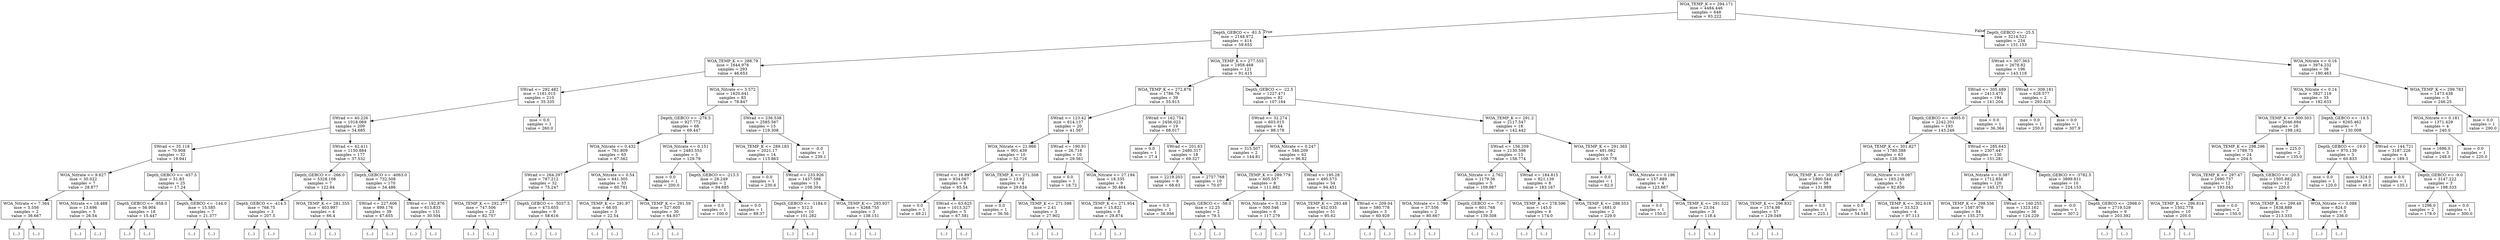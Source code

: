 digraph Tree {
node [shape=box] ;
0 [label="WOA_TEMP_K <= 294.171\nmse = 4484.446\nsamples = 648\nvalue = 93.222"] ;
1 [label="Depth_GEBCO <= -81.5\nmse = 2148.972\nsamples = 414\nvalue = 59.655"] ;
0 -> 1 [labeldistance=2.5, labelangle=45, headlabel="True"] ;
2 [label="WOA_TEMP_K <= 288.79\nmse = 1644.978\nsamples = 293\nvalue = 46.653"] ;
1 -> 2 ;
3 [label="SWrad <= 292.482\nmse = 1161.015\nsamples = 210\nvalue = 35.335"] ;
2 -> 3 ;
4 [label="SWrad <= 40.226\nmse = 1018.069\nsamples = 209\nvalue = 34.685"] ;
3 -> 4 ;
5 [label="SWrad <= 35.118\nmse = 70.908\nsamples = 32\nvalue = 19.941"] ;
4 -> 5 ;
6 [label="WOA_Nitrate <= 9.627\nmse = 30.022\nsamples = 7\nvalue = 28.877"] ;
5 -> 6 ;
7 [label="WOA_Nitrate <= 7.364\nmse = 5.556\nsamples = 2\nvalue = 36.667"] ;
6 -> 7 ;
8 [label="(...)"] ;
7 -> 8 ;
9 [label="(...)"] ;
7 -> 9 ;
10 [label="WOA_Nitrate <= 18.488\nmse = 13.696\nsamples = 5\nvalue = 26.54"] ;
6 -> 10 ;
11 [label="(...)"] ;
10 -> 11 ;
18 [label="(...)"] ;
10 -> 18 ;
19 [label="Depth_GEBCO <= -457.5\nmse = 51.83\nsamples = 25\nvalue = 17.24"] ;
5 -> 19 ;
20 [label="Depth_GEBCO <= -958.0\nmse = 56.904\nsamples = 18\nvalue = 15.447"] ;
19 -> 20 ;
21 [label="(...)"] ;
20 -> 21 ;
24 [label="(...)"] ;
20 -> 24 ;
29 [label="Depth_GEBCO <= -144.0\nmse = 15.585\nsamples = 7\nvalue = 21.377"] ;
19 -> 29 ;
30 [label="(...)"] ;
29 -> 30 ;
33 [label="(...)"] ;
29 -> 33 ;
34 [label="SWrad <= 42.411\nmse = 1150.884\nsamples = 177\nvalue = 37.532"] ;
4 -> 34 ;
35 [label="Depth_GEBCO <= -266.0\nmse = 5328.108\nsamples = 7\nvalue = 122.84"] ;
34 -> 35 ;
36 [label="Depth_GEBCO <= -414.5\nmse = 768.75\nsamples = 3\nvalue = 207.5"] ;
35 -> 36 ;
37 [label="(...)"] ;
36 -> 37 ;
40 [label="(...)"] ;
36 -> 40 ;
41 [label="WOA_TEMP_K <= 281.355\nmse = 403.997\nsamples = 4\nvalue = 66.4"] ;
35 -> 41 ;
42 [label="(...)"] ;
41 -> 42 ;
45 [label="(...)"] ;
41 -> 45 ;
48 [label="Depth_GEBCO <= -4063.0\nmse = 732.508\nsamples = 170\nvalue = 34.486"] ;
34 -> 48 ;
49 [label="SWrad <= 227.606\nmse = 899.176\nsamples = 39\nvalue = 47.655"] ;
48 -> 49 ;
50 [label="(...)"] ;
49 -> 50 ;
115 [label="(...)"] ;
49 -> 115 ;
126 [label="SWrad <= 192.876\nmse = 613.833\nsamples = 131\nvalue = 30.504"] ;
48 -> 126 ;
127 [label="(...)"] ;
126 -> 127 ;
250 [label="(...)"] ;
126 -> 250 ;
335 [label="mse = 0.0\nsamples = 1\nvalue = 260.0"] ;
3 -> 335 ;
336 [label="WOA_Nitrate <= 3.572\nmse = 1620.641\nsamples = 83\nvalue = 78.847"] ;
2 -> 336 ;
337 [label="Depth_GEBCO <= -278.5\nmse = 927.772\nsamples = 68\nvalue = 69.447"] ;
336 -> 337 ;
338 [label="WOA_Nitrate <= 0.432\nmse = 761.809\nsamples = 65\nvalue = 67.562"] ;
337 -> 338 ;
339 [label="SWrad <= 264.297\nmse = 787.212\nsamples = 32\nvalue = 75.247"] ;
338 -> 339 ;
340 [label="WOA_TEMP_K <= 292.277\nmse = 747.506\nsamples = 23\nvalue = 82.757"] ;
339 -> 340 ;
341 [label="(...)"] ;
340 -> 341 ;
360 [label="(...)"] ;
340 -> 360 ;
377 [label="Depth_GEBCO <= -5037.5\nmse = 473.655\nsamples = 9\nvalue = 58.616"] ;
339 -> 377 ;
378 [label="(...)"] ;
377 -> 378 ;
379 [label="(...)"] ;
377 -> 379 ;
388 [label="WOA_Nitrate <= 0.54\nmse = 641.305\nsamples = 33\nvalue = 60.781"] ;
338 -> 388 ;
389 [label="WOA_TEMP_K <= 291.97\nmse = 66.05\nsamples = 3\nvalue = 22.54"] ;
388 -> 389 ;
390 [label="(...)"] ;
389 -> 390 ;
393 [label="(...)"] ;
389 -> 393 ;
394 [label="WOA_TEMP_K <= 291.59\nmse = 527.605\nsamples = 30\nvalue = 64.937"] ;
388 -> 394 ;
395 [label="(...)"] ;
394 -> 395 ;
422 [label="(...)"] ;
394 -> 422 ;
445 [label="WOA_Nitrate <= 0.151\nmse = 2483.553\nsamples = 3\nvalue = 129.79"] ;
337 -> 445 ;
446 [label="mse = 0.0\nsamples = 1\nvalue = 200.0"] ;
445 -> 446 ;
447 [label="Depth_GEBCO <= -213.5\nmse = 28.249\nsamples = 2\nvalue = 94.685"] ;
445 -> 447 ;
448 [label="mse = 0.0\nsamples = 1\nvalue = 100.0"] ;
447 -> 448 ;
449 [label="mse = 0.0\nsamples = 1\nvalue = 89.37"] ;
447 -> 449 ;
450 [label="SWrad <= 236.538\nmse = 2585.567\nsamples = 15\nvalue = 119.308"] ;
336 -> 450 ;
451 [label="WOA_TEMP_K <= 289.183\nmse = 2021.17\nsamples = 14\nvalue = 113.863"] ;
450 -> 451 ;
452 [label="mse = 0.0\nsamples = 1\nvalue = 230.6"] ;
451 -> 452 ;
453 [label="SWrad <= 233.926\nmse = 1437.588\nsamples = 13\nvalue = 108.304"] ;
451 -> 453 ;
454 [label="Depth_GEBCO <= -1184.0\nmse = 512.5\nsamples = 10\nvalue = 101.282"] ;
453 -> 454 ;
455 [label="(...)"] ;
454 -> 455 ;
466 [label="(...)"] ;
454 -> 466 ;
467 [label="WOA_TEMP_K <= 293.937\nmse = 4268.755\nsamples = 3\nvalue = 138.151"] ;
453 -> 467 ;
468 [label="(...)"] ;
467 -> 468 ;
469 [label="(...)"] ;
467 -> 469 ;
470 [label="mse = -0.0\nsamples = 1\nvalue = 239.1"] ;
450 -> 470 ;
471 [label="WOA_TEMP_K <= 277.555\nmse = 1958.468\nsamples = 121\nvalue = 91.415"] ;
1 -> 471 ;
472 [label="WOA_TEMP_K <= 272.876\nmse = 1786.76\nsamples = 39\nvalue = 55.913"] ;
471 -> 472 ;
473 [label="SWrad <= 123.42\nmse = 614.137\nsamples = 20\nvalue = 41.567"] ;
472 -> 473 ;
474 [label="WOA_Nitrate <= 21.966\nmse = 901.439\nsamples = 10\nvalue = 52.716"] ;
473 -> 474 ;
475 [label="SWrad <= 16.897\nmse = 934.067\nsamples = 6\nvalue = 65.54"] ;
474 -> 475 ;
476 [label="mse = 0.0\nsamples = 1\nvalue = 49.21"] ;
475 -> 476 ;
477 [label="SWrad <= 63.625\nmse = 1013.327\nsamples = 5\nvalue = 67.581"] ;
475 -> 477 ;
478 [label="(...)"] ;
477 -> 478 ;
479 [label="(...)"] ;
477 -> 479 ;
480 [label="WOA_TEMP_K <= 271.508\nmse = 13.92\nsamples = 4\nvalue = 29.634"] ;
474 -> 480 ;
481 [label="mse = 0.0\nsamples = 1\nvalue = 36.56"] ;
480 -> 481 ;
482 [label="WOA_TEMP_K <= 271.598\nmse = 2.41\nsamples = 3\nvalue = 27.902"] ;
480 -> 482 ;
483 [label="(...)"] ;
482 -> 483 ;
484 [label="(...)"] ;
482 -> 484 ;
485 [label="SWrad <= 190.91\nmse = 26.718\nsamples = 10\nvalue = 29.561"] ;
473 -> 485 ;
486 [label="mse = 0.0\nsamples = 1\nvalue = 18.72"] ;
485 -> 486 ;
487 [label="WOA_Nitrate <= 27.194\nmse = 18.335\nsamples = 9\nvalue = 30.464"] ;
485 -> 487 ;
488 [label="WOA_TEMP_K <= 271.954\nmse = 15.822\nsamples = 8\nvalue = 29.874"] ;
487 -> 488 ;
489 [label="(...)"] ;
488 -> 489 ;
490 [label="(...)"] ;
488 -> 490 ;
493 [label="mse = 0.0\nsamples = 1\nvalue = 36.956"] ;
487 -> 493 ;
494 [label="SWrad <= 162.754\nmse = 2456.023\nsamples = 19\nvalue = 68.017"] ;
472 -> 494 ;
495 [label="mse = 0.0\nsamples = 1\nvalue = 27.4"] ;
494 -> 495 ;
496 [label="SWrad <= 201.63\nmse = 2480.317\nsamples = 18\nvalue = 69.327"] ;
494 -> 496 ;
497 [label="mse = 2219.203\nsamples = 8\nvalue = 68.63"] ;
496 -> 497 ;
498 [label="mse = 2757.768\nsamples = 10\nvalue = 70.07"] ;
496 -> 498 ;
499 [label="Depth_GEBCO <= -22.5\nmse = 1227.471\nsamples = 82\nvalue = 107.164"] ;
471 -> 499 ;
500 [label="SWrad <= 32.274\nmse = 603.015\nsamples = 64\nvalue = 98.178"] ;
499 -> 500 ;
501 [label="mse = 315.507\nsamples = 2\nvalue = 144.81"] ;
500 -> 501 ;
502 [label="WOA_Nitrate <= 0.247\nmse = 546.209\nsamples = 62\nvalue = 96.82"] ;
500 -> 502 ;
503 [label="WOA_TEMP_K <= 289.779\nmse = 605.557\nsamples = 8\nvalue = 111.882"] ;
502 -> 503 ;
504 [label="Depth_GEBCO <= -56.0\nmse = 12.25\nsamples = 2\nvalue = 79.5"] ;
503 -> 504 ;
505 [label="(...)"] ;
504 -> 505 ;
506 [label="(...)"] ;
504 -> 506 ;
507 [label="WOA_Nitrate <= 0.128\nmse = 500.546\nsamples = 6\nvalue = 117.279"] ;
503 -> 507 ;
508 [label="(...)"] ;
507 -> 508 ;
511 [label="(...)"] ;
507 -> 511 ;
512 [label="SWrad <= 195.28\nmse = 495.573\nsamples = 54\nvalue = 94.451"] ;
502 -> 512 ;
513 [label="WOA_TEMP_K <= 293.48\nmse = 452.035\nsamples = 51\nvalue = 95.62"] ;
512 -> 513 ;
514 [label="(...)"] ;
513 -> 514 ;
593 [label="(...)"] ;
513 -> 593 ;
594 [label="SWrad <= 209.04\nmse = 580.778\nsamples = 3\nvalue = 60.929"] ;
512 -> 594 ;
595 [label="(...)"] ;
594 -> 595 ;
598 [label="(...)"] ;
594 -> 598 ;
599 [label="WOA_TEMP_K <= 291.2\nmse = 2117.547\nsamples = 18\nvalue = 142.442"] ;
499 -> 599 ;
600 [label="SWrad <= 156.209\nmse = 2130.596\nsamples = 13\nvalue = 158.774"] ;
599 -> 600 ;
601 [label="WOA_Nitrate <= 2.762\nmse = 1179.36\nsamples = 5\nvalue = 109.987"] ;
600 -> 601 ;
602 [label="WOA_Nitrate <= 1.799\nmse = 37.556\nsamples = 2\nvalue = 80.667"] ;
601 -> 602 ;
603 [label="(...)"] ;
602 -> 603 ;
604 [label="(...)"] ;
602 -> 604 ;
605 [label="Depth_GEBCO <= -7.0\nmse = 601.768\nsamples = 3\nvalue = 139.308"] ;
601 -> 605 ;
606 [label="(...)"] ;
605 -> 606 ;
609 [label="(...)"] ;
605 -> 609 ;
610 [label="SWrad <= 184.815\nmse = 821.139\nsamples = 8\nvalue = 183.167"] ;
600 -> 610 ;
611 [label="WOA_TEMP_K <= 278.596\nmse = 145.0\nsamples = 6\nvalue = 174.0"] ;
610 -> 611 ;
612 [label="(...)"] ;
611 -> 612 ;
617 [label="(...)"] ;
611 -> 617 ;
622 [label="WOA_TEMP_K <= 288.553\nmse = 1681.0\nsamples = 2\nvalue = 229.0"] ;
610 -> 622 ;
623 [label="(...)"] ;
622 -> 623 ;
624 [label="(...)"] ;
622 -> 624 ;
625 [label="WOA_TEMP_K <= 291.365\nmse = 491.062\nsamples = 5\nvalue = 109.778"] ;
599 -> 625 ;
626 [label="mse = 0.0\nsamples = 1\nvalue = 82.0"] ;
625 -> 626 ;
627 [label="WOA_Nitrate <= 0.196\nmse = 157.889\nsamples = 4\nvalue = 123.667"] ;
625 -> 627 ;
628 [label="mse = 0.0\nsamples = 1\nvalue = 150.0"] ;
627 -> 628 ;
629 [label="WOA_TEMP_K <= 291.522\nmse = 23.04\nsamples = 3\nvalue = 118.4"] ;
627 -> 629 ;
630 [label="(...)"] ;
629 -> 630 ;
631 [label="(...)"] ;
629 -> 631 ;
634 [label="Depth_GEBCO <= -25.5\nmse = 3214.522\nsamples = 234\nvalue = 151.153"] ;
0 -> 634 [labeldistance=2.5, labelangle=-45, headlabel="False"] ;
635 [label="SWrad <= 307.363\nmse = 2678.82\nsamples = 196\nvalue = 143.118"] ;
634 -> 635 ;
636 [label="SWrad <= 305.489\nmse = 2413.475\nsamples = 194\nvalue = 141.204"] ;
635 -> 636 ;
637 [label="Depth_GEBCO <= -4005.0\nmse = 2242.201\nsamples = 193\nvalue = 143.246"] ;
636 -> 637 ;
638 [label="WOA_TEMP_K <= 301.827\nmse = 1780.388\nsamples = 63\nvalue = 128.366"] ;
637 -> 638 ;
639 [label="WOA_TEMP_K <= 301.657\nmse = 1800.544\nsamples = 58\nvalue = 131.989"] ;
638 -> 639 ;
640 [label="WOA_TEMP_K <= 296.832\nmse = 1574.98\nsamples = 57\nvalue = 129.049"] ;
639 -> 640 ;
641 [label="(...)"] ;
640 -> 641 ;
658 [label="(...)"] ;
640 -> 658 ;
749 [label="mse = 0.0\nsamples = 1\nvalue = 225.1"] ;
639 -> 749 ;
750 [label="WOA_Nitrate <= 0.087\nmse = 193.249\nsamples = 5\nvalue = 92.856"] ;
638 -> 750 ;
751 [label="mse = 0.0\nsamples = 1\nvalue = 54.545"] ;
750 -> 751 ;
752 [label="WOA_TEMP_K <= 302.618\nmse = 33.523\nsamples = 4\nvalue = 97.113"] ;
750 -> 752 ;
753 [label="(...)"] ;
752 -> 753 ;
758 [label="(...)"] ;
752 -> 758 ;
759 [label="SWrad <= 285.643\nmse = 2307.447\nsamples = 130\nvalue = 151.281"] ;
637 -> 759 ;
760 [label="WOA_Nitrate <= 0.387\nmse = 1712.858\nsamples = 120\nvalue = 145.373"] ;
759 -> 760 ;
761 [label="WOA_TEMP_K <= 298.556\nmse = 1587.976\nsamples = 84\nvalue = 155.273"] ;
760 -> 761 ;
762 [label="(...)"] ;
761 -> 762 ;
833 [label="(...)"] ;
761 -> 833 ;
892 [label="SWrad <= 160.255\nmse = 1323.162\nsamples = 36\nvalue = 124.229"] ;
760 -> 892 ;
893 [label="(...)"] ;
892 -> 893 ;
920 [label="(...)"] ;
892 -> 920 ;
957 [label="Depth_GEBCO <= -3782.5\nmse = 3899.811\nsamples = 10\nvalue = 224.153"] ;
759 -> 957 ;
958 [label="mse = -0.0\nsamples = 1\nvalue = 307.2"] ;
957 -> 958 ;
959 [label="Depth_GEBCO <= -2998.0\nmse = 2719.529\nsamples = 9\nvalue = 203.392"] ;
957 -> 959 ;
960 [label="(...)"] ;
959 -> 960 ;
969 [label="(...)"] ;
959 -> 969 ;
974 [label="mse = 0.0\nsamples = 1\nvalue = 36.364"] ;
636 -> 974 ;
975 [label="SWrad <= 309.181\nmse = 628.577\nsamples = 2\nvalue = 293.425"] ;
635 -> 975 ;
976 [label="mse = 0.0\nsamples = 1\nvalue = 250.0"] ;
975 -> 976 ;
977 [label="mse = 0.0\nsamples = 1\nvalue = 307.9"] ;
975 -> 977 ;
978 [label="WOA_Nitrate <= 0.16\nmse = 3974.232\nsamples = 38\nvalue = 190.463"] ;
634 -> 978 ;
979 [label="WOA_Nitrate <= 0.14\nmse = 3827.118\nsamples = 33\nvalue = 182.633"] ;
978 -> 979 ;
980 [label="WOA_TEMP_K <= 300.503\nmse = 2046.694\nsamples = 26\nvalue = 198.182"] ;
979 -> 980 ;
981 [label="WOA_TEMP_K <= 298.296\nmse = 1789.75\nsamples = 24\nvalue = 204.5"] ;
980 -> 981 ;
982 [label="WOA_TEMP_K <= 297.47\nmse = 1690.737\nsamples = 12\nvalue = 193.043"] ;
981 -> 982 ;
983 [label="WOA_TEMP_K <= 296.814\nmse = 1502.778\nsamples = 10\nvalue = 205.0"] ;
982 -> 983 ;
984 [label="(...)"] ;
983 -> 984 ;
989 [label="(...)"] ;
983 -> 989 ;
992 [label="mse = 0.0\nsamples = 2\nvalue = 150.0"] ;
982 -> 992 ;
993 [label="Depth_GEBCO <= -20.5\nmse = 1505.882\nsamples = 12\nvalue = 220.0"] ;
981 -> 993 ;
994 [label="WOA_TEMP_K <= 299.49\nmse = 1638.889\nsamples = 7\nvalue = 213.333"] ;
993 -> 994 ;
995 [label="(...)"] ;
994 -> 995 ;
996 [label="(...)"] ;
994 -> 996 ;
997 [label="WOA_Nitrate <= 0.088\nmse = 824.0\nsamples = 5\nvalue = 236.0"] ;
993 -> 997 ;
998 [label="(...)"] ;
997 -> 998 ;
1001 [label="(...)"] ;
997 -> 1001 ;
1004 [label="mse = 225.0\nsamples = 2\nvalue = 135.0"] ;
980 -> 1004 ;
1005 [label="Depth_GEBCO <= -14.5\nmse = 6265.462\nsamples = 7\nvalue = 130.008"] ;
979 -> 1005 ;
1006 [label="Depth_GEBCO <= -19.0\nmse = 970.139\nsamples = 3\nvalue = 60.833"] ;
1005 -> 1006 ;
1007 [label="mse = 0.0\nsamples = 1\nvalue = 120.0"] ;
1006 -> 1007 ;
1008 [label="mse = 324.0\nsamples = 2\nvalue = 49.0"] ;
1006 -> 1008 ;
1009 [label="SWrad <= 144.721\nmse = 3187.226\nsamples = 4\nvalue = 189.3"] ;
1005 -> 1009 ;
1010 [label="mse = 0.0\nsamples = 1\nvalue = 135.1"] ;
1009 -> 1010 ;
1011 [label="Depth_GEBCO <= -9.0\nmse = 3147.222\nsamples = 3\nvalue = 198.333"] ;
1009 -> 1011 ;
1012 [label="mse = 1296.0\nsamples = 2\nvalue = 178.0"] ;
1011 -> 1012 ;
1013 [label="mse = 0.0\nsamples = 1\nvalue = 300.0"] ;
1011 -> 1013 ;
1014 [label="WOA_TEMP_K <= 299.783\nmse = 1473.438\nsamples = 5\nvalue = 246.25"] ;
978 -> 1014 ;
1015 [label="WOA_Nitrate <= 0.181\nmse = 1371.429\nsamples = 4\nvalue = 240.0"] ;
1014 -> 1015 ;
1016 [label="mse = 1696.0\nsamples = 3\nvalue = 248.0"] ;
1015 -> 1016 ;
1017 [label="mse = 0.0\nsamples = 1\nvalue = 220.0"] ;
1015 -> 1017 ;
1018 [label="mse = 0.0\nsamples = 1\nvalue = 290.0"] ;
1014 -> 1018 ;
}